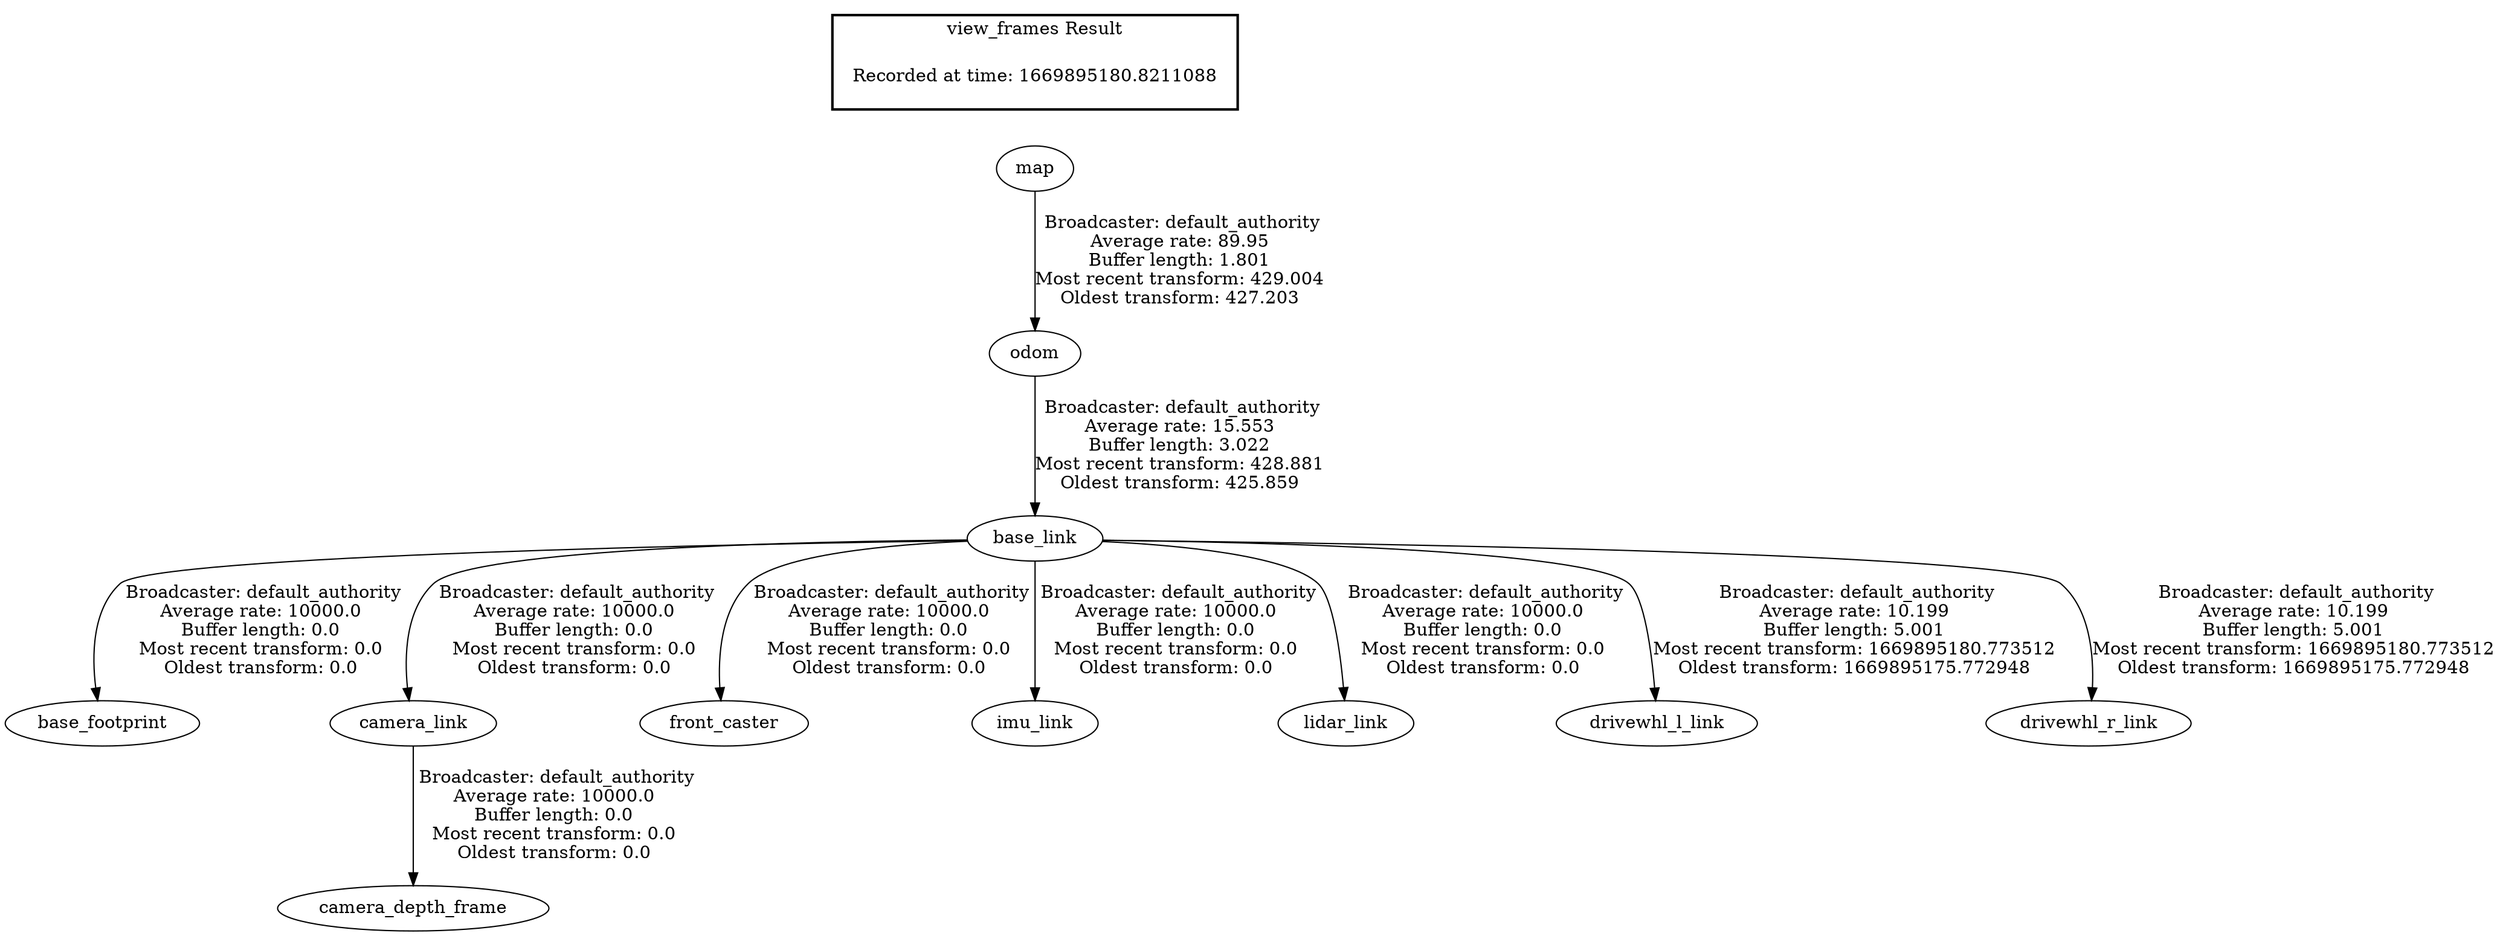 digraph G {
"odom" -> "base_link"[label=" Broadcaster: default_authority\nAverage rate: 15.553\nBuffer length: 3.022\nMost recent transform: 428.881\nOldest transform: 425.859\n"];
"map" -> "odom"[label=" Broadcaster: default_authority\nAverage rate: 89.95\nBuffer length: 1.801\nMost recent transform: 429.004\nOldest transform: 427.203\n"];
"base_link" -> "base_footprint"[label=" Broadcaster: default_authority\nAverage rate: 10000.0\nBuffer length: 0.0\nMost recent transform: 0.0\nOldest transform: 0.0\n"];
"camera_link" -> "camera_depth_frame"[label=" Broadcaster: default_authority\nAverage rate: 10000.0\nBuffer length: 0.0\nMost recent transform: 0.0\nOldest transform: 0.0\n"];
"base_link" -> "camera_link"[label=" Broadcaster: default_authority\nAverage rate: 10000.0\nBuffer length: 0.0\nMost recent transform: 0.0\nOldest transform: 0.0\n"];
"base_link" -> "front_caster"[label=" Broadcaster: default_authority\nAverage rate: 10000.0\nBuffer length: 0.0\nMost recent transform: 0.0\nOldest transform: 0.0\n"];
"base_link" -> "imu_link"[label=" Broadcaster: default_authority\nAverage rate: 10000.0\nBuffer length: 0.0\nMost recent transform: 0.0\nOldest transform: 0.0\n"];
"base_link" -> "lidar_link"[label=" Broadcaster: default_authority\nAverage rate: 10000.0\nBuffer length: 0.0\nMost recent transform: 0.0\nOldest transform: 0.0\n"];
"base_link" -> "drivewhl_l_link"[label=" Broadcaster: default_authority\nAverage rate: 10.199\nBuffer length: 5.001\nMost recent transform: 1669895180.773512\nOldest transform: 1669895175.772948\n"];
"base_link" -> "drivewhl_r_link"[label=" Broadcaster: default_authority\nAverage rate: 10.199\nBuffer length: 5.001\nMost recent transform: 1669895180.773512\nOldest transform: 1669895175.772948\n"];
edge [style=invis];
 subgraph cluster_legend { style=bold; color=black; label ="view_frames Result";
"Recorded at time: 1669895180.8211088"[ shape=plaintext ] ;
}->"map";
}